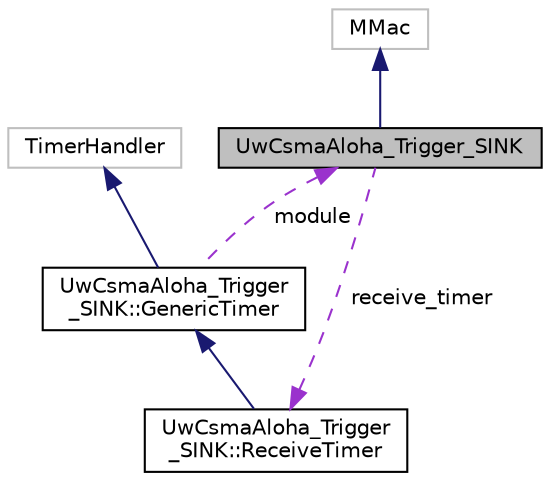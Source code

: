 digraph "UwCsmaAloha_Trigger_SINK"
{
 // LATEX_PDF_SIZE
  edge [fontname="Helvetica",fontsize="10",labelfontname="Helvetica",labelfontsize="10"];
  node [fontname="Helvetica",fontsize="10",shape=record];
  Node1 [label="UwCsmaAloha_Trigger_SINK",height=0.2,width=0.4,color="black", fillcolor="grey75", style="filled", fontcolor="black",tooltip="Class that describes a UwCsmaAloha_Trigger_SINK module."];
  Node2 -> Node1 [dir="back",color="midnightblue",fontsize="10",style="solid",fontname="Helvetica"];
  Node2 [label="MMac",height=0.2,width=0.4,color="grey75", fillcolor="white", style="filled",tooltip=" "];
  Node3 -> Node1 [dir="back",color="darkorchid3",fontsize="10",style="dashed",label=" receive_timer" ,fontname="Helvetica"];
  Node3 [label="UwCsmaAloha_Trigger\l_SINK::ReceiveTimer",height=0.2,width=0.4,color="black", fillcolor="white", style="filled",URL="$classUwCsmaAloha__Trigger__SINK_1_1ReceiveTimer.html",tooltip="Class used to handle the timer of the reception period."];
  Node4 -> Node3 [dir="back",color="midnightblue",fontsize="10",style="solid",fontname="Helvetica"];
  Node4 [label="UwCsmaAloha_Trigger\l_SINK::GenericTimer",height=0.2,width=0.4,color="black", fillcolor="white", style="filled",URL="$classUwCsmaAloha__Trigger__SINK_1_1GenericTimer.html",tooltip="Class that describes the timers in the node."];
  Node5 -> Node4 [dir="back",color="midnightblue",fontsize="10",style="solid",fontname="Helvetica"];
  Node5 [label="TimerHandler",height=0.2,width=0.4,color="grey75", fillcolor="white", style="filled",tooltip=" "];
  Node1 -> Node4 [dir="back",color="darkorchid3",fontsize="10",style="dashed",label=" module" ,fontname="Helvetica"];
}

